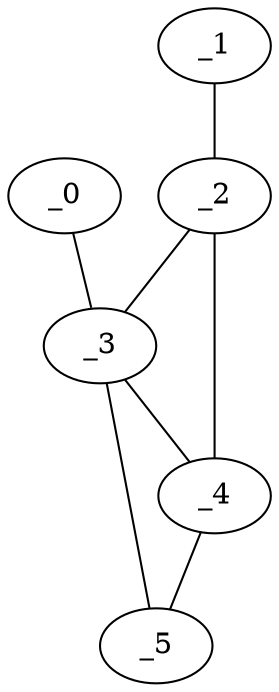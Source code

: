 graph EP1_0143 {
	_0	 [x="2.71063",
		y="2.31905"];
	_3	 [x="0.753867",
		y="2.67928"];
	_0 -- _3;
	_1	 [x="2.02524",
		y="0.451803"];
	_2	 [x="0.354083",
		y="0.437283"];
	_1 -- _2;
	_2 -- _3;
	_4	 [x="1.19008",
		y="1.56454"];
	_2 -- _4;
	_3 -- _4;
	_5	 [x="1.92565",
		y="1.81998"];
	_3 -- _5;
	_4 -- _5;
}
